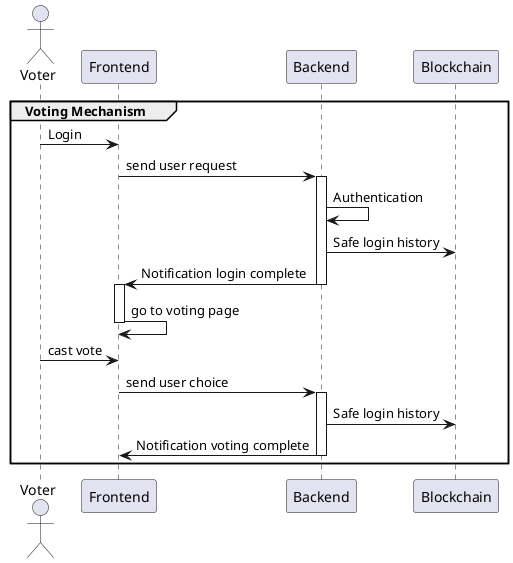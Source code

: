 @startuml global sequence diagram
skinparam maxMessageSize 300
actor "Voter" as user1
' actor "Votee" as user2
' actor "KPU" as user3
participant "Frontend" as system1
participant "Backend" as system2
participant "Blockchain" as system3

group Voting Mechanism
    user1 -> system1: Login

    system1 -> system2: send user request

    activate system2
    system2 -> system2: Authentication
    system2 -> system3: Safe login history
    system2 -> system1: Notification login complete
    deactivate system2

    

    activate system1
    system1 -> system1: go to voting page
    deactivate system1

    user1 -> system1: cast vote
    system1 -> system2: send user choice

    activate system2
    system2 -> system3: Safe login history
    system2 -> system1: Notification voting complete
    deactivate system2
    

end
@enduml